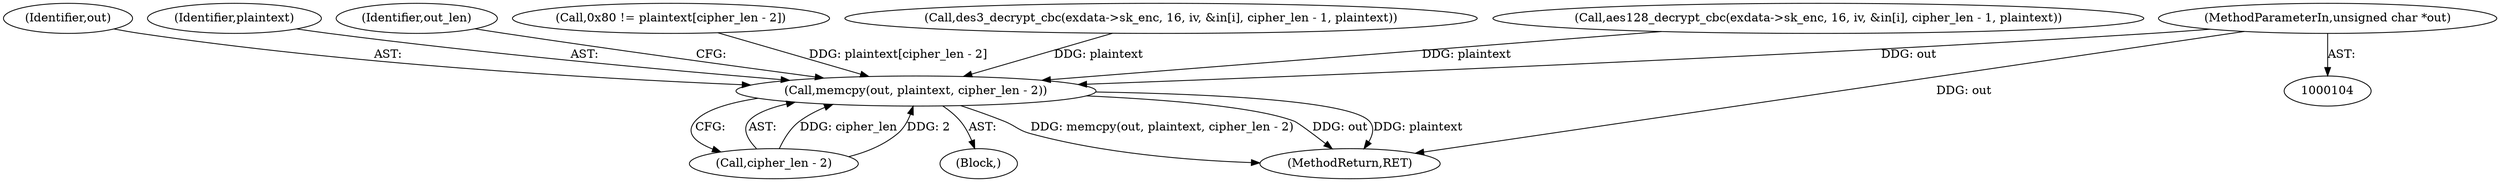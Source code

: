 digraph "0_OpenSC_8fe377e93b4b56060e5bbfb6f3142ceaeca744fa_7@pointer" {
"1000108" [label="(MethodParameterIn,unsigned char *out)"];
"1000298" [label="(Call,memcpy(out, plaintext, cipher_len - 2))"];
"1000299" [label="(Identifier,out)"];
"1000300" [label="(Identifier,plaintext)"];
"1000301" [label="(Call,cipher_len - 2)"];
"1000306" [label="(Identifier,out_len)"];
"1000277" [label="(Call,0x80 != plaintext[cipher_len - 2])"];
"1000261" [label="(Call,des3_decrypt_cbc(exdata->sk_enc, 16, iv, &in[i], cipher_len - 1, plaintext))"];
"1000110" [label="(Block,)"];
"1000246" [label="(Call,aes128_decrypt_cbc(exdata->sk_enc, 16, iv, &in[i], cipher_len - 1, plaintext))"];
"1000108" [label="(MethodParameterIn,unsigned char *out)"];
"1000298" [label="(Call,memcpy(out, plaintext, cipher_len - 2))"];
"1000312" [label="(MethodReturn,RET)"];
"1000108" -> "1000104"  [label="AST: "];
"1000108" -> "1000312"  [label="DDG: out"];
"1000108" -> "1000298"  [label="DDG: out"];
"1000298" -> "1000110"  [label="AST: "];
"1000298" -> "1000301"  [label="CFG: "];
"1000299" -> "1000298"  [label="AST: "];
"1000300" -> "1000298"  [label="AST: "];
"1000301" -> "1000298"  [label="AST: "];
"1000306" -> "1000298"  [label="CFG: "];
"1000298" -> "1000312"  [label="DDG: memcpy(out, plaintext, cipher_len - 2)"];
"1000298" -> "1000312"  [label="DDG: out"];
"1000298" -> "1000312"  [label="DDG: plaintext"];
"1000246" -> "1000298"  [label="DDG: plaintext"];
"1000261" -> "1000298"  [label="DDG: plaintext"];
"1000277" -> "1000298"  [label="DDG: plaintext[cipher_len - 2]"];
"1000301" -> "1000298"  [label="DDG: cipher_len"];
"1000301" -> "1000298"  [label="DDG: 2"];
}
